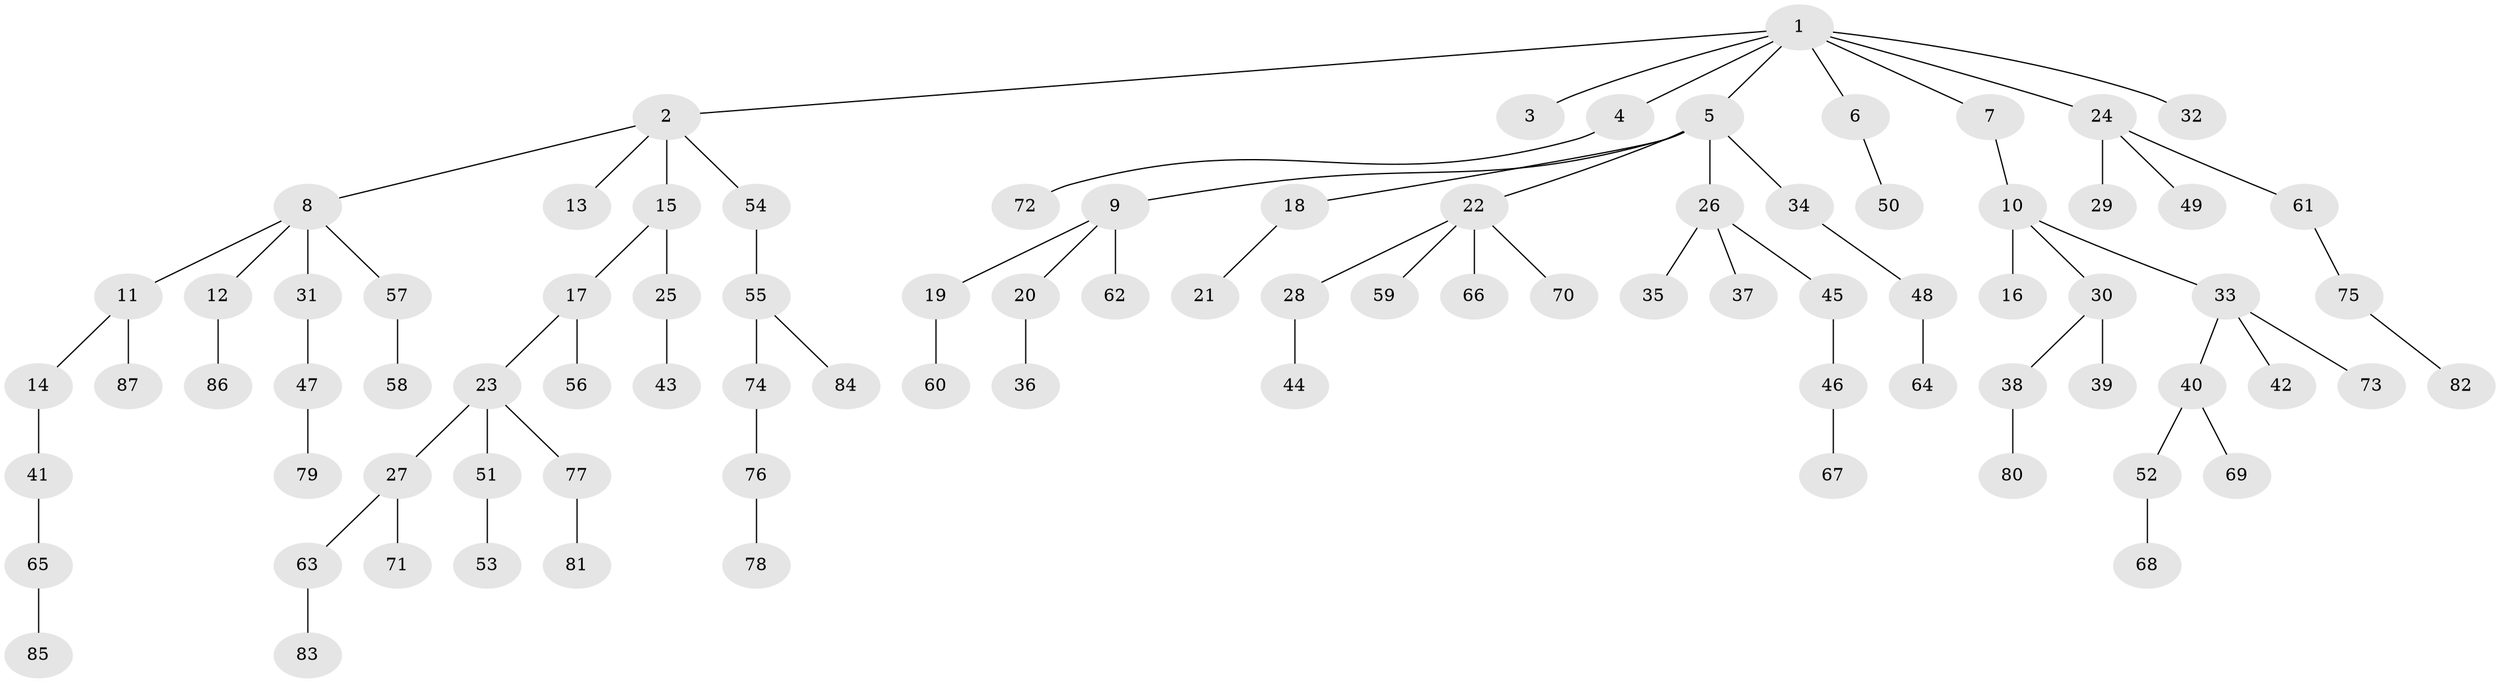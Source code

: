 // Generated by graph-tools (version 1.1) at 2025/53/03/09/25 04:53:19]
// undirected, 87 vertices, 86 edges
graph export_dot {
graph [start="1"]
  node [color=gray90,style=filled];
  1;
  2;
  3;
  4;
  5;
  6;
  7;
  8;
  9;
  10;
  11;
  12;
  13;
  14;
  15;
  16;
  17;
  18;
  19;
  20;
  21;
  22;
  23;
  24;
  25;
  26;
  27;
  28;
  29;
  30;
  31;
  32;
  33;
  34;
  35;
  36;
  37;
  38;
  39;
  40;
  41;
  42;
  43;
  44;
  45;
  46;
  47;
  48;
  49;
  50;
  51;
  52;
  53;
  54;
  55;
  56;
  57;
  58;
  59;
  60;
  61;
  62;
  63;
  64;
  65;
  66;
  67;
  68;
  69;
  70;
  71;
  72;
  73;
  74;
  75;
  76;
  77;
  78;
  79;
  80;
  81;
  82;
  83;
  84;
  85;
  86;
  87;
  1 -- 2;
  1 -- 3;
  1 -- 4;
  1 -- 5;
  1 -- 6;
  1 -- 7;
  1 -- 24;
  1 -- 32;
  2 -- 8;
  2 -- 13;
  2 -- 15;
  2 -- 54;
  4 -- 72;
  5 -- 9;
  5 -- 18;
  5 -- 22;
  5 -- 26;
  5 -- 34;
  6 -- 50;
  7 -- 10;
  8 -- 11;
  8 -- 12;
  8 -- 31;
  8 -- 57;
  9 -- 19;
  9 -- 20;
  9 -- 62;
  10 -- 16;
  10 -- 30;
  10 -- 33;
  11 -- 14;
  11 -- 87;
  12 -- 86;
  14 -- 41;
  15 -- 17;
  15 -- 25;
  17 -- 23;
  17 -- 56;
  18 -- 21;
  19 -- 60;
  20 -- 36;
  22 -- 28;
  22 -- 59;
  22 -- 66;
  22 -- 70;
  23 -- 27;
  23 -- 51;
  23 -- 77;
  24 -- 29;
  24 -- 49;
  24 -- 61;
  25 -- 43;
  26 -- 35;
  26 -- 37;
  26 -- 45;
  27 -- 63;
  27 -- 71;
  28 -- 44;
  30 -- 38;
  30 -- 39;
  31 -- 47;
  33 -- 40;
  33 -- 42;
  33 -- 73;
  34 -- 48;
  38 -- 80;
  40 -- 52;
  40 -- 69;
  41 -- 65;
  45 -- 46;
  46 -- 67;
  47 -- 79;
  48 -- 64;
  51 -- 53;
  52 -- 68;
  54 -- 55;
  55 -- 74;
  55 -- 84;
  57 -- 58;
  61 -- 75;
  63 -- 83;
  65 -- 85;
  74 -- 76;
  75 -- 82;
  76 -- 78;
  77 -- 81;
}
